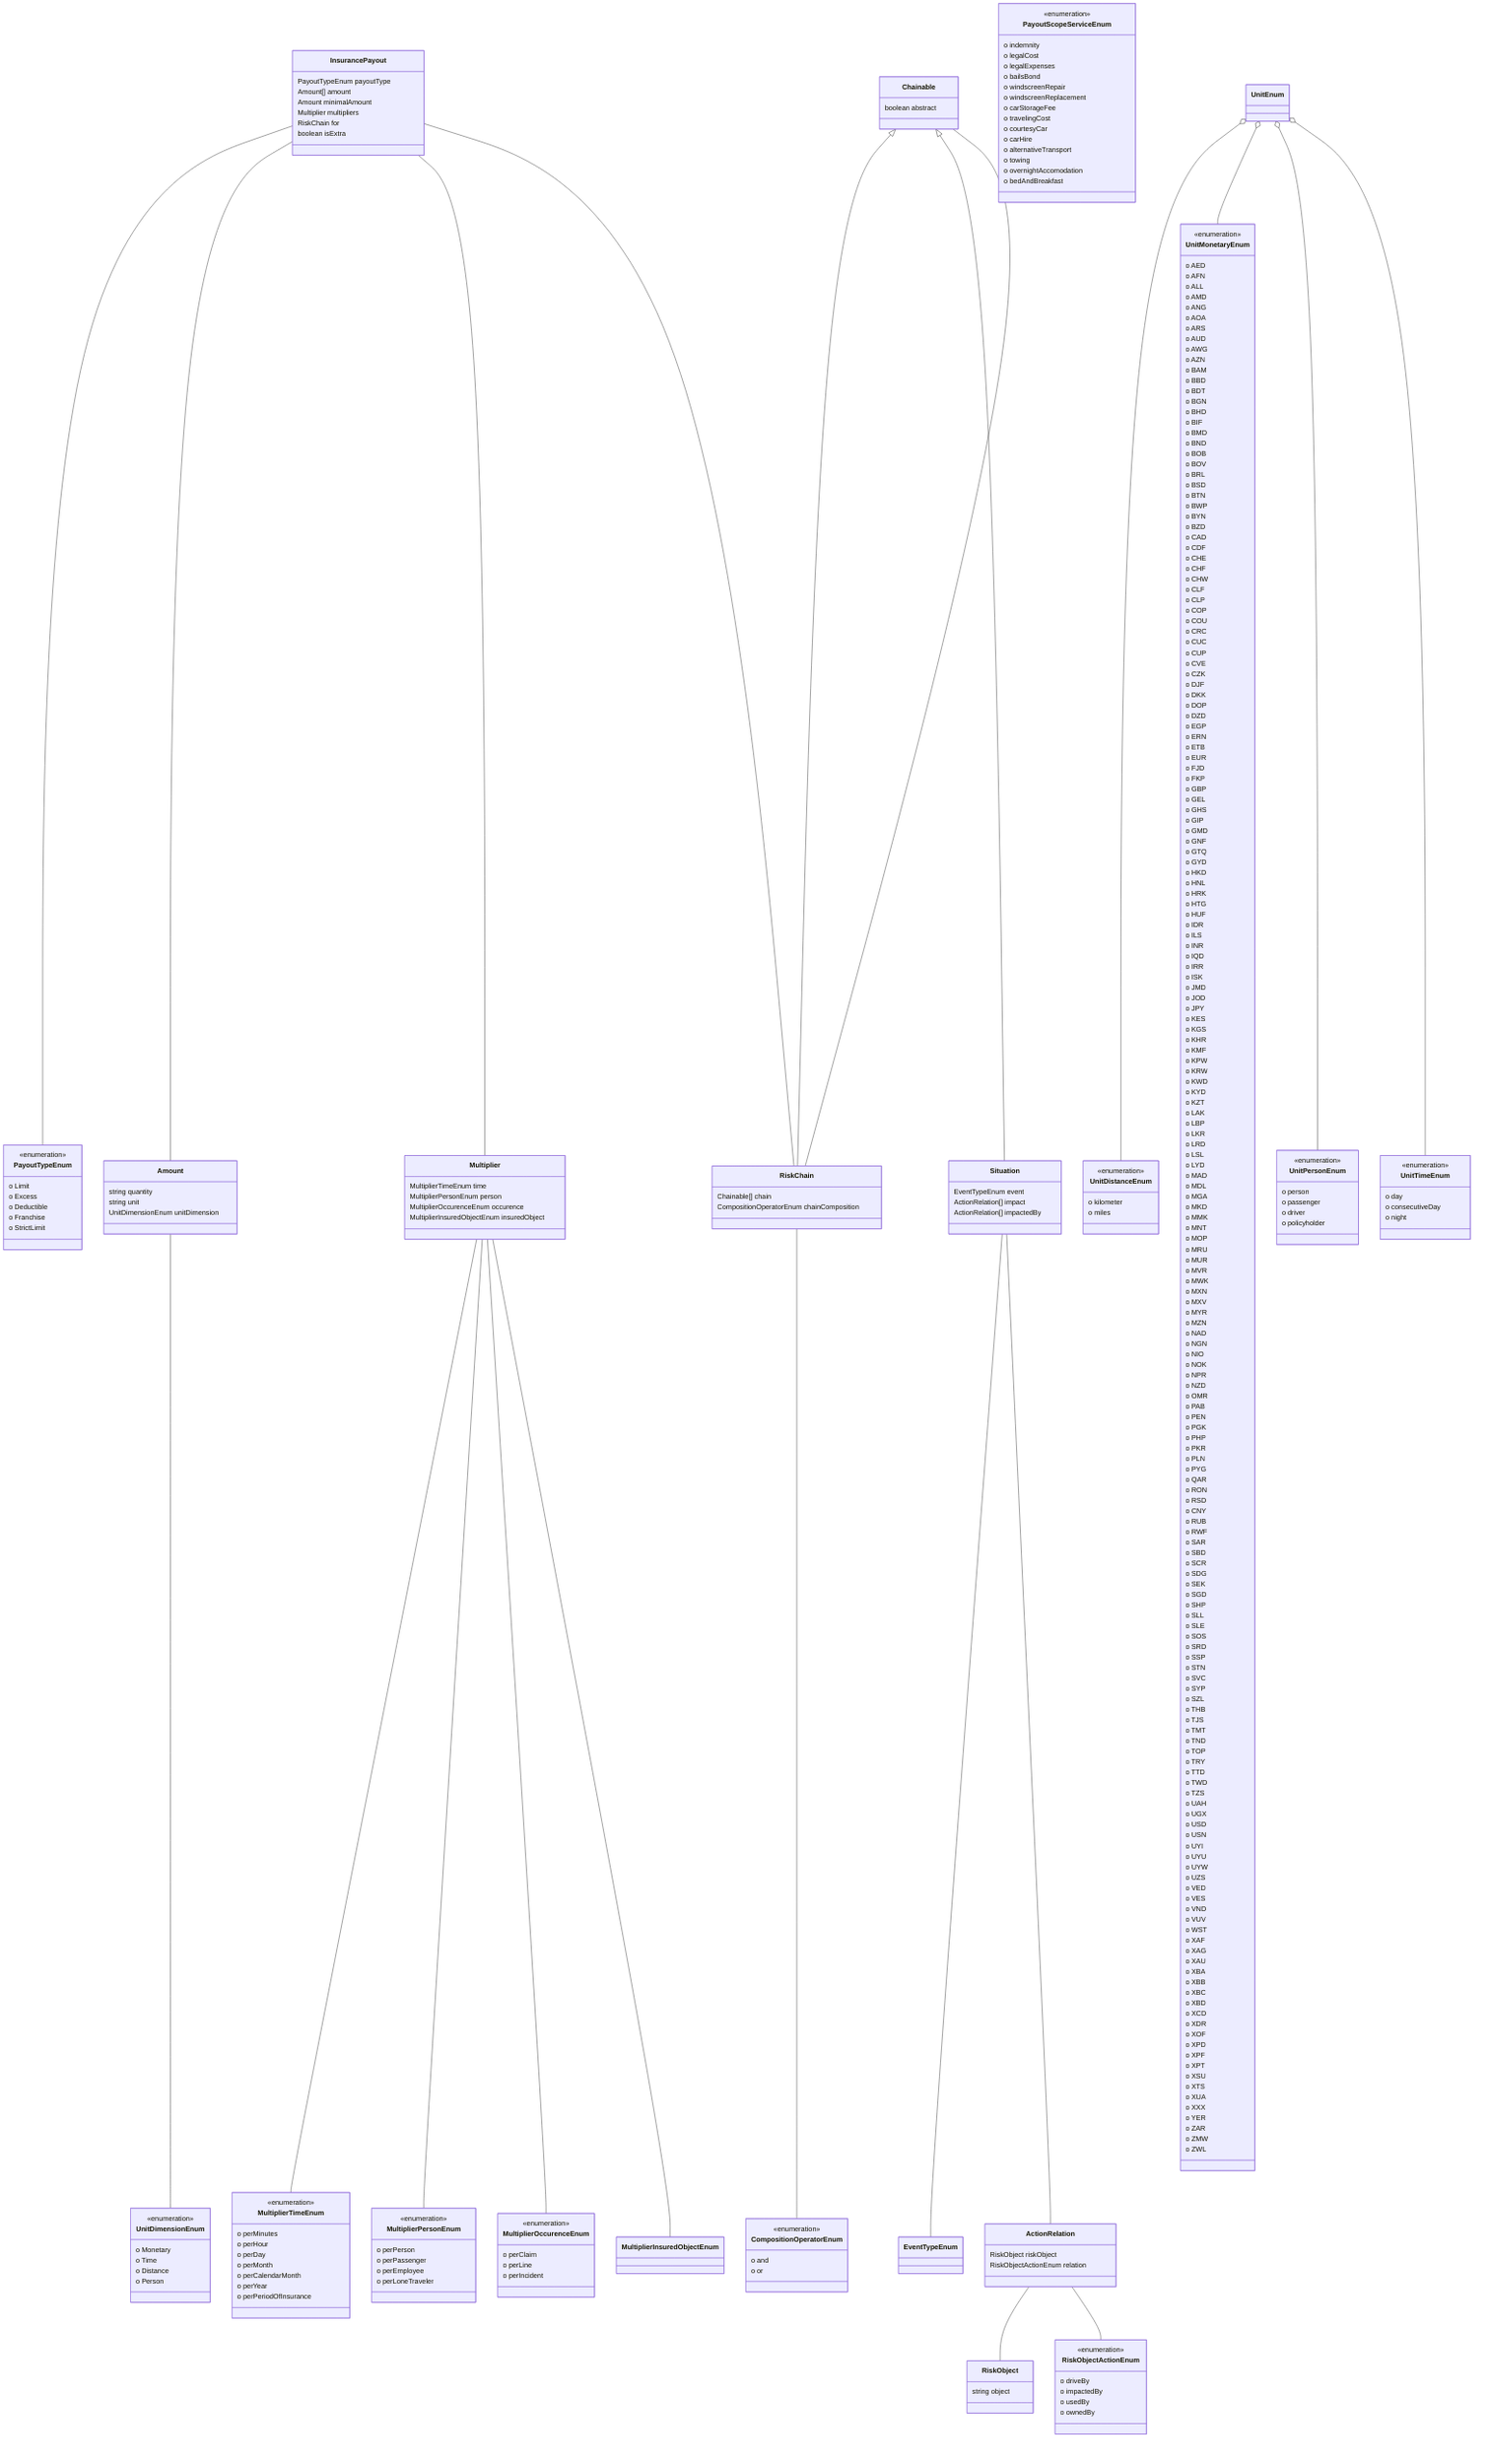 classDiagram
ActionRelation -- RiskObject
ActionRelation -- RiskObjectActionEnum


class ActionRelation {

  RiskObject riskObject
  RiskObjectActionEnum relation

}

Amount -- UnitDimensionEnum


class Amount {

  string quantity
  string unit
  UnitDimensionEnum unitDimension

}



class Chainable {

  boolean abstract

}

class CompositionOperatorEnum {
<<enumeration>>
  o and
  o or
}

InsurancePayout -- PayoutTypeEnum
InsurancePayout -- Amount
InsurancePayout -- Multiplier
InsurancePayout -- RiskChain


class InsurancePayout {

  PayoutTypeEnum payoutType
  Amount[] amount
  Amount minimalAmount
  Multiplier multipliers
  RiskChain for
  boolean isExtra

}

Multiplier -- MultiplierTimeEnum
Multiplier -- MultiplierPersonEnum
Multiplier -- MultiplierOccurenceEnum
Multiplier -- MultiplierInsuredObjectEnum


class Multiplier {

  MultiplierTimeEnum time
  MultiplierPersonEnum person
  MultiplierOccurenceEnum occurence
  MultiplierInsuredObjectEnum insuredObject

}

class MultiplierOccurenceEnum {
<<enumeration>>
  o perClaim
  o perLine
  o perIncident
}

class MultiplierPersonEnum {
<<enumeration>>
  o perPerson
  o perPassenger
  o perEmployee
  o perLoneTraveler
}

class MultiplierTimeEnum {
<<enumeration>>
  o perMinutes
  o perHour
  o perDay
  o perMonth
  o perCalendarMonth
  o perYear
  o perPeriodOfInsurance
}

class PayoutScopeServiceEnum {
<<enumeration>>
  o indemnity
  o legalCost
  o legalExpenses
  o bailsBond
  o windscreenRepair
  o windscreenReplacement
  o carStorageFee
  o travelingCost
  o courtesyCar
  o carHire
  o alternativeTransport
  o towing
  o overnightAccomodation
  o bedAndBreakfast
}

class PayoutTypeEnum {
<<enumeration>>
  o Limit
  o Excess
  o Deductible
  o Franchise
  o StrictLimit
}

RiskChain -- Chainable
RiskChain -- CompositionOperatorEnum


Chainable <|-- RiskChain
  class RiskChain {

  Chainable[] chain
  CompositionOperatorEnum chainComposition

}



class RiskObject {

  string object

}

class RiskObjectActionEnum {
<<enumeration>>
  o driveBy
  o impactedBy
  o usedBy
  o ownedBy
}

Situation -- EventTypeEnum
Situation -- ActionRelation


Chainable <|-- Situation
  class Situation {

  EventTypeEnum event
  ActionRelation[] impact
  ActionRelation[] impactedBy

}

class UnitDimensionEnum {
<<enumeration>>
  o Monetary
  o Time
  o Distance
  o Person
}

UnitEnum o-- UnitDistanceEnum
  class UnitDistanceEnum {
<<enumeration>>
  o kilometer
  o miles
}

UnitEnum o-- UnitMonetaryEnum
  class UnitMonetaryEnum {
<<enumeration>>
  o AED
  o AFN
  o ALL
  o AMD
  o ANG
  o AOA
  o ARS
  o AUD
  o AWG
  o AZN
  o BAM
  o BBD
  o BDT
  o BGN
  o BHD
  o BIF
  o BMD
  o BND
  o BOB
  o BOV
  o BRL
  o BSD
  o BTN
  o BWP
  o BYN
  o BZD
  o CAD
  o CDF
  o CHE
  o CHF
  o CHW
  o CLF
  o CLP
  o COP
  o COU
  o CRC
  o CUC
  o CUP
  o CVE
  o CZK
  o DJF
  o DKK
  o DOP
  o DZD
  o EGP
  o ERN
  o ETB
  o EUR
  o FJD
  o FKP
  o GBP
  o GEL
  o GHS
  o GIP
  o GMD
  o GNF
  o GTQ
  o GYD
  o HKD
  o HNL
  o HRK
  o HTG
  o HUF
  o IDR
  o ILS
  o INR
  o IQD
  o IRR
  o ISK
  o JMD
  o JOD
  o JPY
  o KES
  o KGS
  o KHR
  o KMF
  o KPW
  o KRW
  o KWD
  o KYD
  o KZT
  o LAK
  o LBP
  o LKR
  o LRD
  o LSL
  o LYD
  o MAD
  o MDL
  o MGA
  o MKD
  o MMK
  o MNT
  o MOP
  o MRU
  o MUR
  o MVR
  o MWK
  o MXN
  o MXV
  o MYR
  o MZN
  o NAD
  o NGN
  o NIO
  o NOK
  o NPR
  o NZD
  o OMR
  o PAB
  o PEN
  o PGK
  o PHP
  o PKR
  o PLN
  o PYG
  o QAR
  o RON
  o RSD
  o CNY
  o RUB
  o RWF
  o SAR
  o SBD
  o SCR
  o SDG
  o SEK
  o SGD
  o SHP
  o SLL
  o SLE
  o SOS
  o SRD
  o SSP
  o STN
  o SVC
  o SYP
  o SZL
  o THB
  o TJS
  o TMT
  o TND
  o TOP
  o TRY
  o TTD
  o TWD
  o TZS
  o UAH
  o UGX
  o USD
  o USN
  o UYI
  o UYU
  o UYW
  o UZS
  o VED
  o VES
  o VND
  o VUV
  o WST
  o XAF
  o XAG
  o XAU
  o XBA
  o XBB
  o XBC
  o XBD
  o XCD
  o XDR
  o XOF
  o XPD
  o XPF
  o XPT
  o XSU
  o XTS
  o XUA
  o XXX
  o YER
  o ZAR
  o ZMW
  o ZWL
}

UnitEnum o-- UnitPersonEnum
  class UnitPersonEnum {
<<enumeration>>
  o person
  o passenger
  o driver
  o policyholder
}

UnitEnum o-- UnitTimeEnum
  class UnitTimeEnum {
<<enumeration>>
  o day
  o consecutiveDay
  o night
}